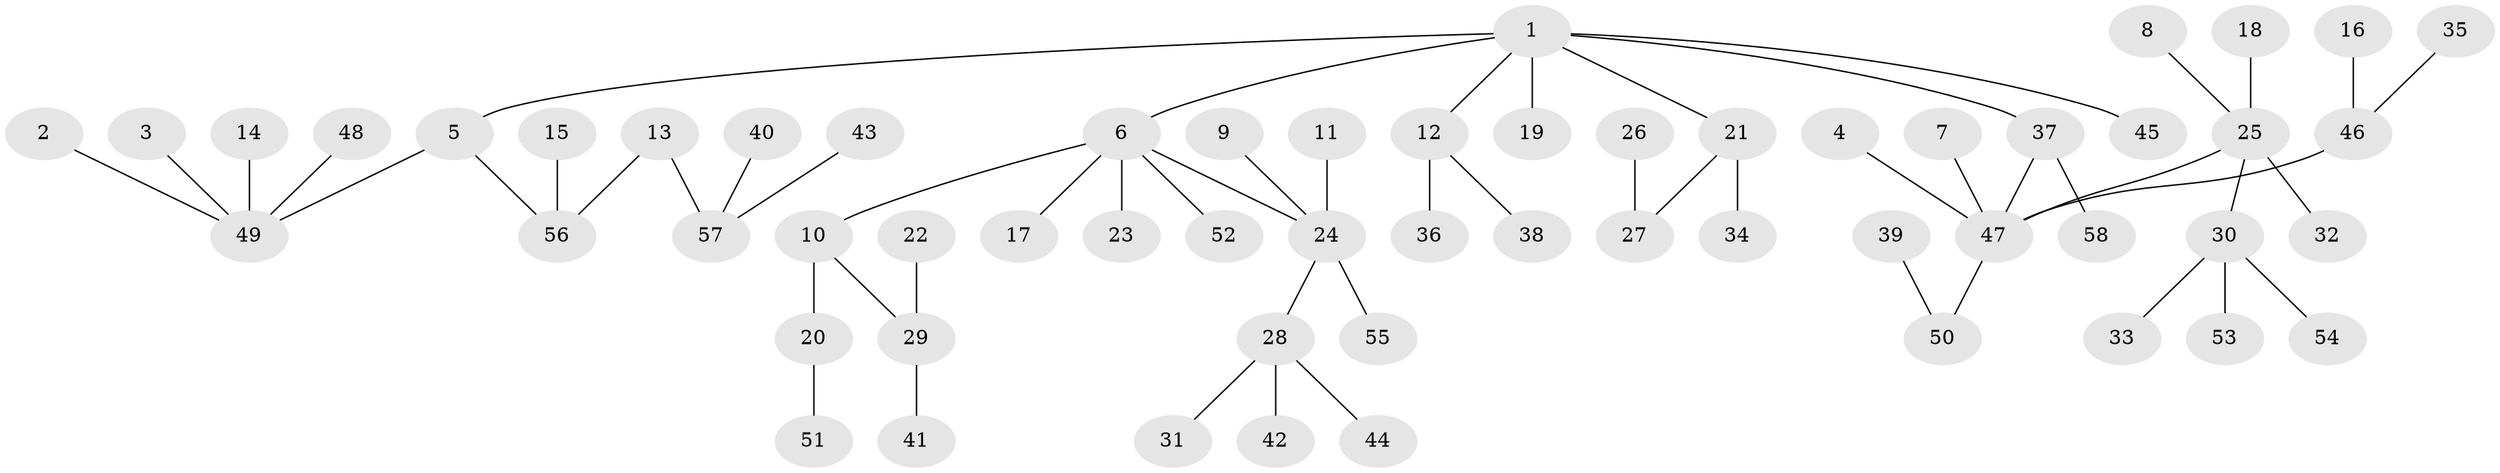 // original degree distribution, {4: 0.08620689655172414, 5: 0.04310344827586207, 3: 0.10344827586206896, 2: 0.20689655172413793, 6: 0.017241379310344827, 1: 0.5344827586206896, 7: 0.008620689655172414}
// Generated by graph-tools (version 1.1) at 2025/50/03/09/25 03:50:23]
// undirected, 58 vertices, 57 edges
graph export_dot {
graph [start="1"]
  node [color=gray90,style=filled];
  1;
  2;
  3;
  4;
  5;
  6;
  7;
  8;
  9;
  10;
  11;
  12;
  13;
  14;
  15;
  16;
  17;
  18;
  19;
  20;
  21;
  22;
  23;
  24;
  25;
  26;
  27;
  28;
  29;
  30;
  31;
  32;
  33;
  34;
  35;
  36;
  37;
  38;
  39;
  40;
  41;
  42;
  43;
  44;
  45;
  46;
  47;
  48;
  49;
  50;
  51;
  52;
  53;
  54;
  55;
  56;
  57;
  58;
  1 -- 5 [weight=1.0];
  1 -- 6 [weight=1.0];
  1 -- 12 [weight=1.0];
  1 -- 19 [weight=1.0];
  1 -- 21 [weight=1.0];
  1 -- 37 [weight=1.0];
  1 -- 45 [weight=1.0];
  2 -- 49 [weight=1.0];
  3 -- 49 [weight=1.0];
  4 -- 47 [weight=1.0];
  5 -- 49 [weight=1.0];
  5 -- 56 [weight=1.0];
  6 -- 10 [weight=1.0];
  6 -- 17 [weight=1.0];
  6 -- 23 [weight=1.0];
  6 -- 24 [weight=1.0];
  6 -- 52 [weight=1.0];
  7 -- 47 [weight=1.0];
  8 -- 25 [weight=1.0];
  9 -- 24 [weight=1.0];
  10 -- 20 [weight=1.0];
  10 -- 29 [weight=1.0];
  11 -- 24 [weight=1.0];
  12 -- 36 [weight=1.0];
  12 -- 38 [weight=1.0];
  13 -- 56 [weight=1.0];
  13 -- 57 [weight=1.0];
  14 -- 49 [weight=1.0];
  15 -- 56 [weight=1.0];
  16 -- 46 [weight=1.0];
  18 -- 25 [weight=1.0];
  20 -- 51 [weight=1.0];
  21 -- 27 [weight=1.0];
  21 -- 34 [weight=1.0];
  22 -- 29 [weight=1.0];
  24 -- 28 [weight=1.0];
  24 -- 55 [weight=1.0];
  25 -- 30 [weight=1.0];
  25 -- 32 [weight=1.0];
  25 -- 47 [weight=1.0];
  26 -- 27 [weight=1.0];
  28 -- 31 [weight=1.0];
  28 -- 42 [weight=1.0];
  28 -- 44 [weight=1.0];
  29 -- 41 [weight=1.0];
  30 -- 33 [weight=1.0];
  30 -- 53 [weight=1.0];
  30 -- 54 [weight=1.0];
  35 -- 46 [weight=1.0];
  37 -- 47 [weight=1.0];
  37 -- 58 [weight=1.0];
  39 -- 50 [weight=1.0];
  40 -- 57 [weight=1.0];
  43 -- 57 [weight=1.0];
  46 -- 47 [weight=1.0];
  47 -- 50 [weight=1.0];
  48 -- 49 [weight=1.0];
}
